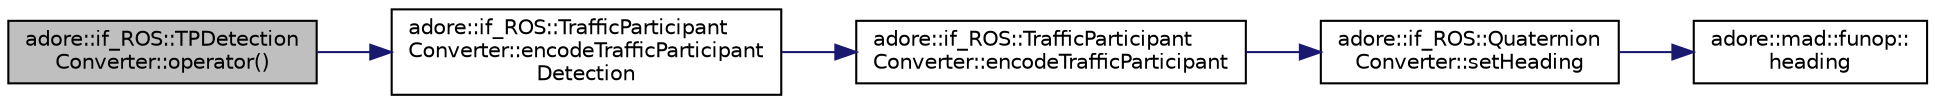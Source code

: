digraph "adore::if_ROS::TPDetectionConverter::operator()"
{
 // LATEX_PDF_SIZE
  edge [fontname="Helvetica",fontsize="10",labelfontname="Helvetica",labelfontsize="10"];
  node [fontname="Helvetica",fontsize="10",shape=record];
  rankdir="LR";
  Node1 [label="adore::if_ROS::TPDetection\lConverter::operator()",height=0.2,width=0.4,color="black", fillcolor="grey75", style="filled", fontcolor="black",tooltip=" "];
  Node1 -> Node2 [color="midnightblue",fontsize="10",style="solid",fontname="Helvetica"];
  Node2 [label="adore::if_ROS::TrafficParticipant\lConverter::encodeTrafficParticipant\lDetection",height=0.2,width=0.4,color="black", fillcolor="white", style="filled",URL="$classadore_1_1if__ROS_1_1TrafficParticipantConverter.html#a195b8684e72de0ab65ecdfdaa8050db8",tooltip=" "];
  Node2 -> Node3 [color="midnightblue",fontsize="10",style="solid",fontname="Helvetica"];
  Node3 [label="adore::if_ROS::TrafficParticipant\lConverter::encodeTrafficParticipant",height=0.2,width=0.4,color="black", fillcolor="white", style="filled",URL="$classadore_1_1if__ROS_1_1TrafficParticipantConverter.html#a46dafecb4b78f4d86efcf4929a174218",tooltip=" "];
  Node3 -> Node4 [color="midnightblue",fontsize="10",style="solid",fontname="Helvetica"];
  Node4 [label="adore::if_ROS::Quaternion\lConverter::setHeading",height=0.2,width=0.4,color="black", fillcolor="white", style="filled",URL="$structadore_1_1if__ROS_1_1QuaternionConverter.html#adb522195e5563762833c8a26f0f6aeff",tooltip="set heading of a Pose message"];
  Node4 -> Node5 [color="midnightblue",fontsize="10",style="solid",fontname="Helvetica"];
  Node5 [label="adore::mad::funop::\lheading",height=0.2,width=0.4,color="black", fillcolor="white", style="filled",URL="$namespaceadore_1_1mad_1_1funop.html#a85ee119f752305b6413ea70a7f61d48b",tooltip=" "];
}
